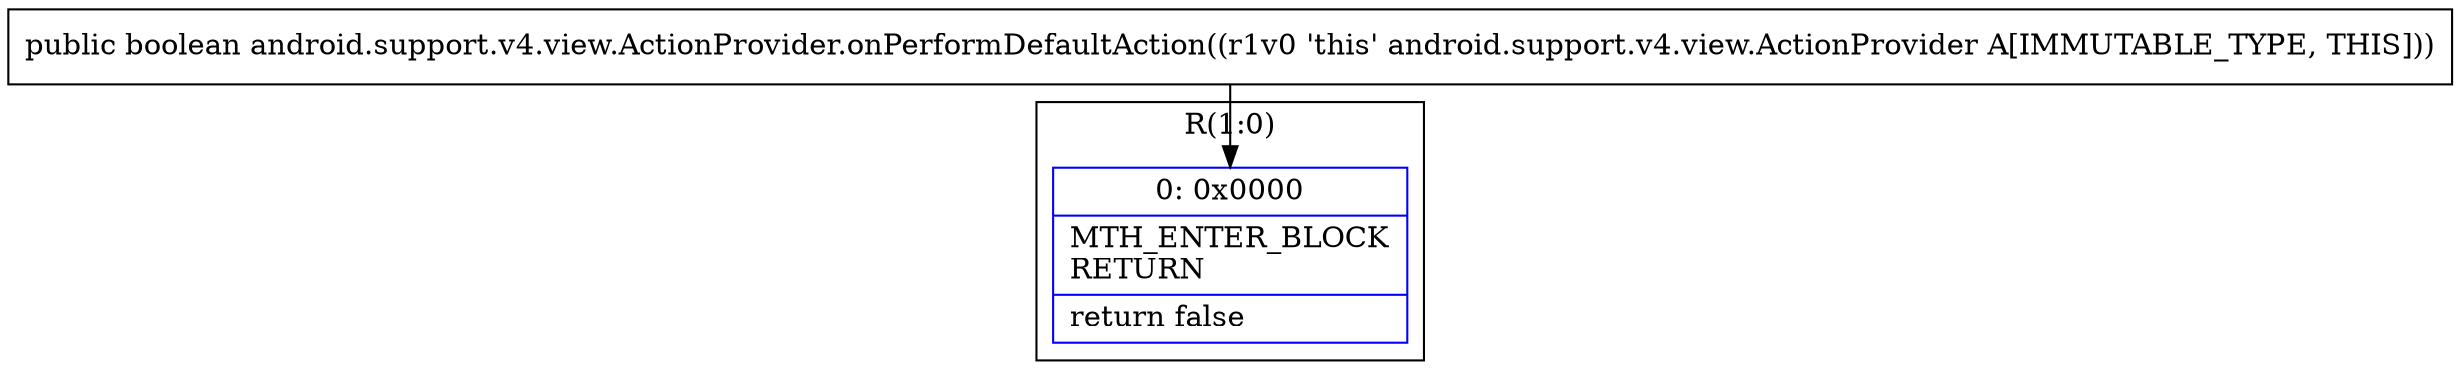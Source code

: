 digraph "CFG forandroid.support.v4.view.ActionProvider.onPerformDefaultAction()Z" {
subgraph cluster_Region_1738001340 {
label = "R(1:0)";
node [shape=record,color=blue];
Node_0 [shape=record,label="{0\:\ 0x0000|MTH_ENTER_BLOCK\lRETURN\l|return false\l}"];
}
MethodNode[shape=record,label="{public boolean android.support.v4.view.ActionProvider.onPerformDefaultAction((r1v0 'this' android.support.v4.view.ActionProvider A[IMMUTABLE_TYPE, THIS])) }"];
MethodNode -> Node_0;
}

